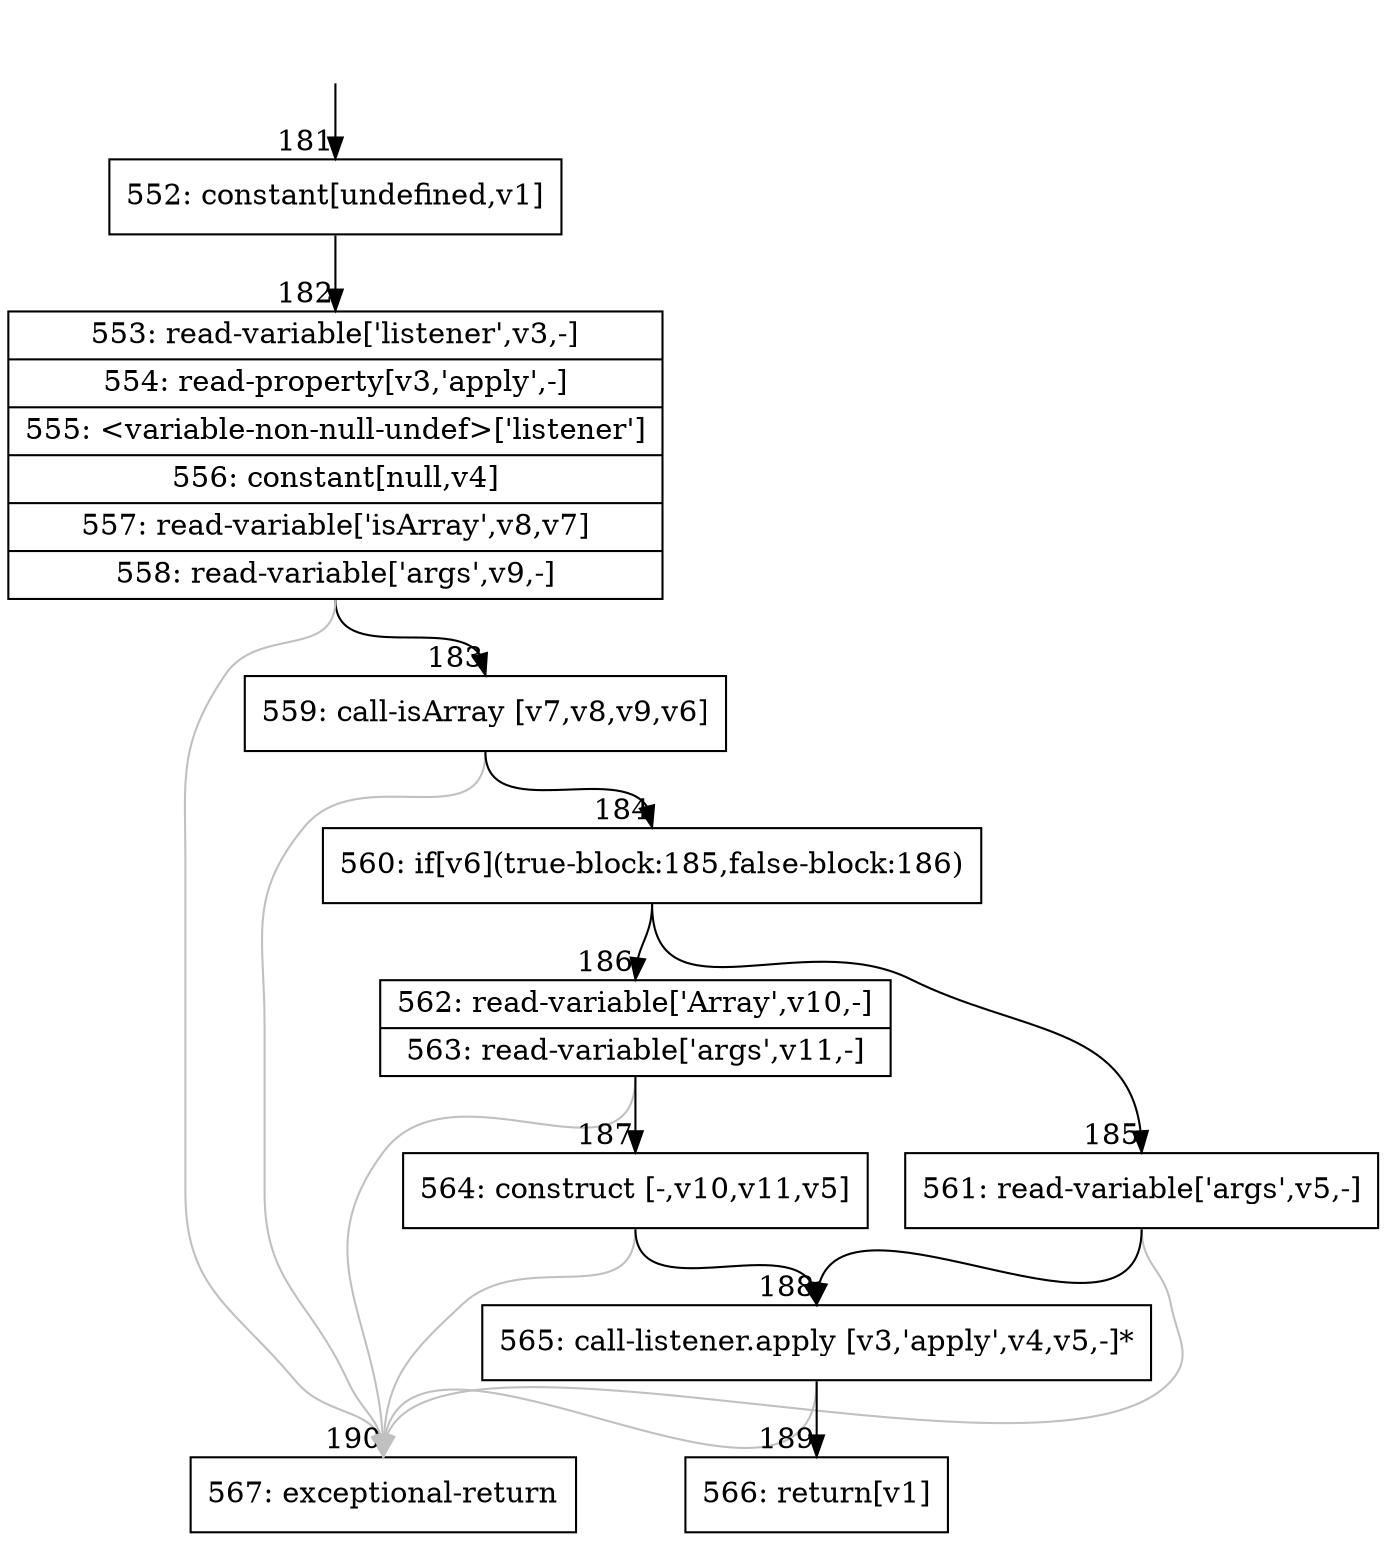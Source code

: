 digraph {
rankdir="TD"
BB_entry23[shape=none,label=""];
BB_entry23 -> BB181 [tailport=s, headport=n, headlabel="    181"]
BB181 [shape=record label="{552: constant[undefined,v1]}" ] 
BB181 -> BB182 [tailport=s, headport=n, headlabel="      182"]
BB182 [shape=record label="{553: read-variable['listener',v3,-]|554: read-property[v3,'apply',-]|555: \<variable-non-null-undef\>['listener']|556: constant[null,v4]|557: read-variable['isArray',v8,v7]|558: read-variable['args',v9,-]}" ] 
BB182 -> BB183 [tailport=s, headport=n, headlabel="      183"]
BB182 -> BB190 [tailport=s, headport=n, color=gray, headlabel="      190"]
BB183 [shape=record label="{559: call-isArray [v7,v8,v9,v6]}" ] 
BB183 -> BB184 [tailport=s, headport=n, headlabel="      184"]
BB183 -> BB190 [tailport=s, headport=n, color=gray]
BB184 [shape=record label="{560: if[v6](true-block:185,false-block:186)}" ] 
BB184 -> BB185 [tailport=s, headport=n, headlabel="      185"]
BB184 -> BB186 [tailport=s, headport=n, headlabel="      186"]
BB185 [shape=record label="{561: read-variable['args',v5,-]}" ] 
BB185 -> BB188 [tailport=s, headport=n, headlabel="      188"]
BB185 -> BB190 [tailport=s, headport=n, color=gray]
BB186 [shape=record label="{562: read-variable['Array',v10,-]|563: read-variable['args',v11,-]}" ] 
BB186 -> BB187 [tailport=s, headport=n, headlabel="      187"]
BB186 -> BB190 [tailport=s, headport=n, color=gray]
BB187 [shape=record label="{564: construct [-,v10,v11,v5]}" ] 
BB187 -> BB188 [tailport=s, headport=n]
BB187 -> BB190 [tailport=s, headport=n, color=gray]
BB188 [shape=record label="{565: call-listener.apply [v3,'apply',v4,v5,-]*}" ] 
BB188 -> BB189 [tailport=s, headport=n, headlabel="      189"]
BB188 -> BB190 [tailport=s, headport=n, color=gray]
BB189 [shape=record label="{566: return[v1]}" ] 
BB190 [shape=record label="{567: exceptional-return}" ] 
//#$~ 375
}
